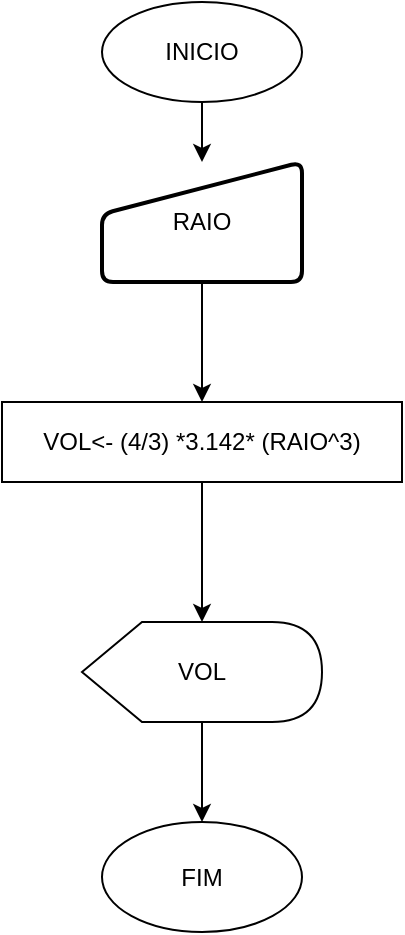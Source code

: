 <mxfile version="14.5.1" type="device"><diagram id="9aNx5IzxxTI63kF_L2gL" name="Página-1"><mxGraphModel dx="420" dy="511" grid="1" gridSize="10" guides="1" tooltips="1" connect="1" arrows="1" fold="1" page="1" pageScale="1" pageWidth="827" pageHeight="1169" math="0" shadow="0"><root><mxCell id="0"/><mxCell id="1" parent="0"/><mxCell id="T9JK13eOXzHFRxUTsp3W-2" value="" style="edgeStyle=orthogonalEdgeStyle;rounded=0;orthogonalLoop=1;jettySize=auto;html=1;" edge="1" parent="1" source="5wfx6Pn1mpLPuAJ5wfGi-1" target="T9JK13eOXzHFRxUTsp3W-1"><mxGeometry relative="1" as="geometry"/></mxCell><mxCell id="5wfx6Pn1mpLPuAJ5wfGi-1" value="INICIO" style="ellipse;whiteSpace=wrap;html=1;" parent="1" vertex="1"><mxGeometry x="550" y="80" width="100" height="50" as="geometry"/></mxCell><mxCell id="5wfx6Pn1mpLPuAJ5wfGi-7" value="" style="edgeStyle=none;rounded=0;orthogonalLoop=1;jettySize=auto;html=1;" parent="1" source="5wfx6Pn1mpLPuAJ5wfGi-4" target="5wfx6Pn1mpLPuAJ5wfGi-6" edge="1"><mxGeometry relative="1" as="geometry"/></mxCell><mxCell id="5wfx6Pn1mpLPuAJ5wfGi-4" value="VOL&amp;lt;- (4/3) *3.142* (RAIO^3)" style="whiteSpace=wrap;html=1;" parent="1" vertex="1"><mxGeometry x="500" y="280" width="200" height="40" as="geometry"/></mxCell><mxCell id="5wfx6Pn1mpLPuAJ5wfGi-9" value="" style="edgeStyle=none;rounded=0;orthogonalLoop=1;jettySize=auto;html=1;" parent="1" source="5wfx6Pn1mpLPuAJ5wfGi-6" target="5wfx6Pn1mpLPuAJ5wfGi-8" edge="1"><mxGeometry relative="1" as="geometry"/></mxCell><mxCell id="5wfx6Pn1mpLPuAJ5wfGi-6" value="VOL" style="shape=display;whiteSpace=wrap;html=1;" parent="1" vertex="1"><mxGeometry x="540" y="390" width="120" height="50" as="geometry"/></mxCell><mxCell id="5wfx6Pn1mpLPuAJ5wfGi-8" value="FIM" style="ellipse;whiteSpace=wrap;html=1;" parent="1" vertex="1"><mxGeometry x="550" y="490" width="100" height="55" as="geometry"/></mxCell><mxCell id="T9JK13eOXzHFRxUTsp3W-3" value="" style="edgeStyle=orthogonalEdgeStyle;rounded=0;orthogonalLoop=1;jettySize=auto;html=1;" edge="1" parent="1" source="T9JK13eOXzHFRxUTsp3W-1" target="5wfx6Pn1mpLPuAJ5wfGi-4"><mxGeometry relative="1" as="geometry"/></mxCell><mxCell id="T9JK13eOXzHFRxUTsp3W-1" value="&lt;span&gt;RAIO&lt;/span&gt;" style="html=1;strokeWidth=2;shape=manualInput;whiteSpace=wrap;rounded=1;size=26;arcSize=11;" vertex="1" parent="1"><mxGeometry x="550" y="160" width="100" height="60" as="geometry"/></mxCell></root></mxGraphModel></diagram></mxfile>
